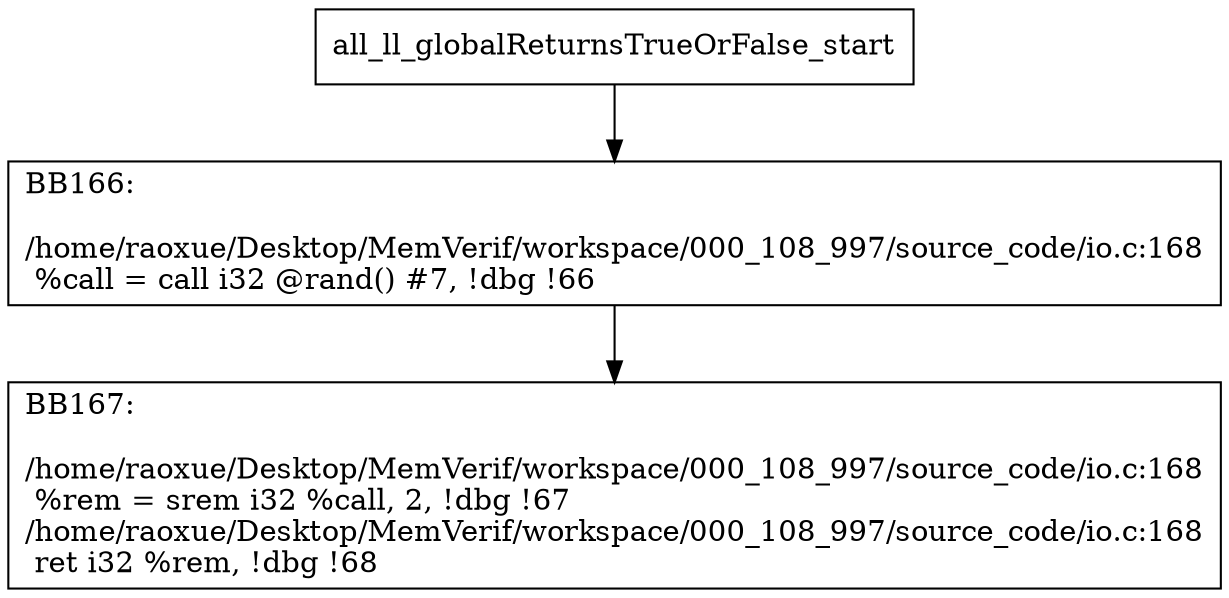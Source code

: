 digraph "CFG for'all_ll_globalReturnsTrueOrFalse' function" {
	BBall_ll_globalReturnsTrueOrFalse_start[shape=record,label="{all_ll_globalReturnsTrueOrFalse_start}"];
	BBall_ll_globalReturnsTrueOrFalse_start-> all_ll_globalReturnsTrueOrFalseBB166;
	all_ll_globalReturnsTrueOrFalseBB166 [shape=record, label="{BB166:\l\l/home/raoxue/Desktop/MemVerif/workspace/000_108_997/source_code/io.c:168\l
  %call = call i32 @rand() #7, !dbg !66\l
}"];
	all_ll_globalReturnsTrueOrFalseBB166-> all_ll_globalReturnsTrueOrFalseBB167;
	all_ll_globalReturnsTrueOrFalseBB167 [shape=record, label="{BB167:\l\l/home/raoxue/Desktop/MemVerif/workspace/000_108_997/source_code/io.c:168\l
  %rem = srem i32 %call, 2, !dbg !67\l
/home/raoxue/Desktop/MemVerif/workspace/000_108_997/source_code/io.c:168\l
  ret i32 %rem, !dbg !68\l
}"];
}
